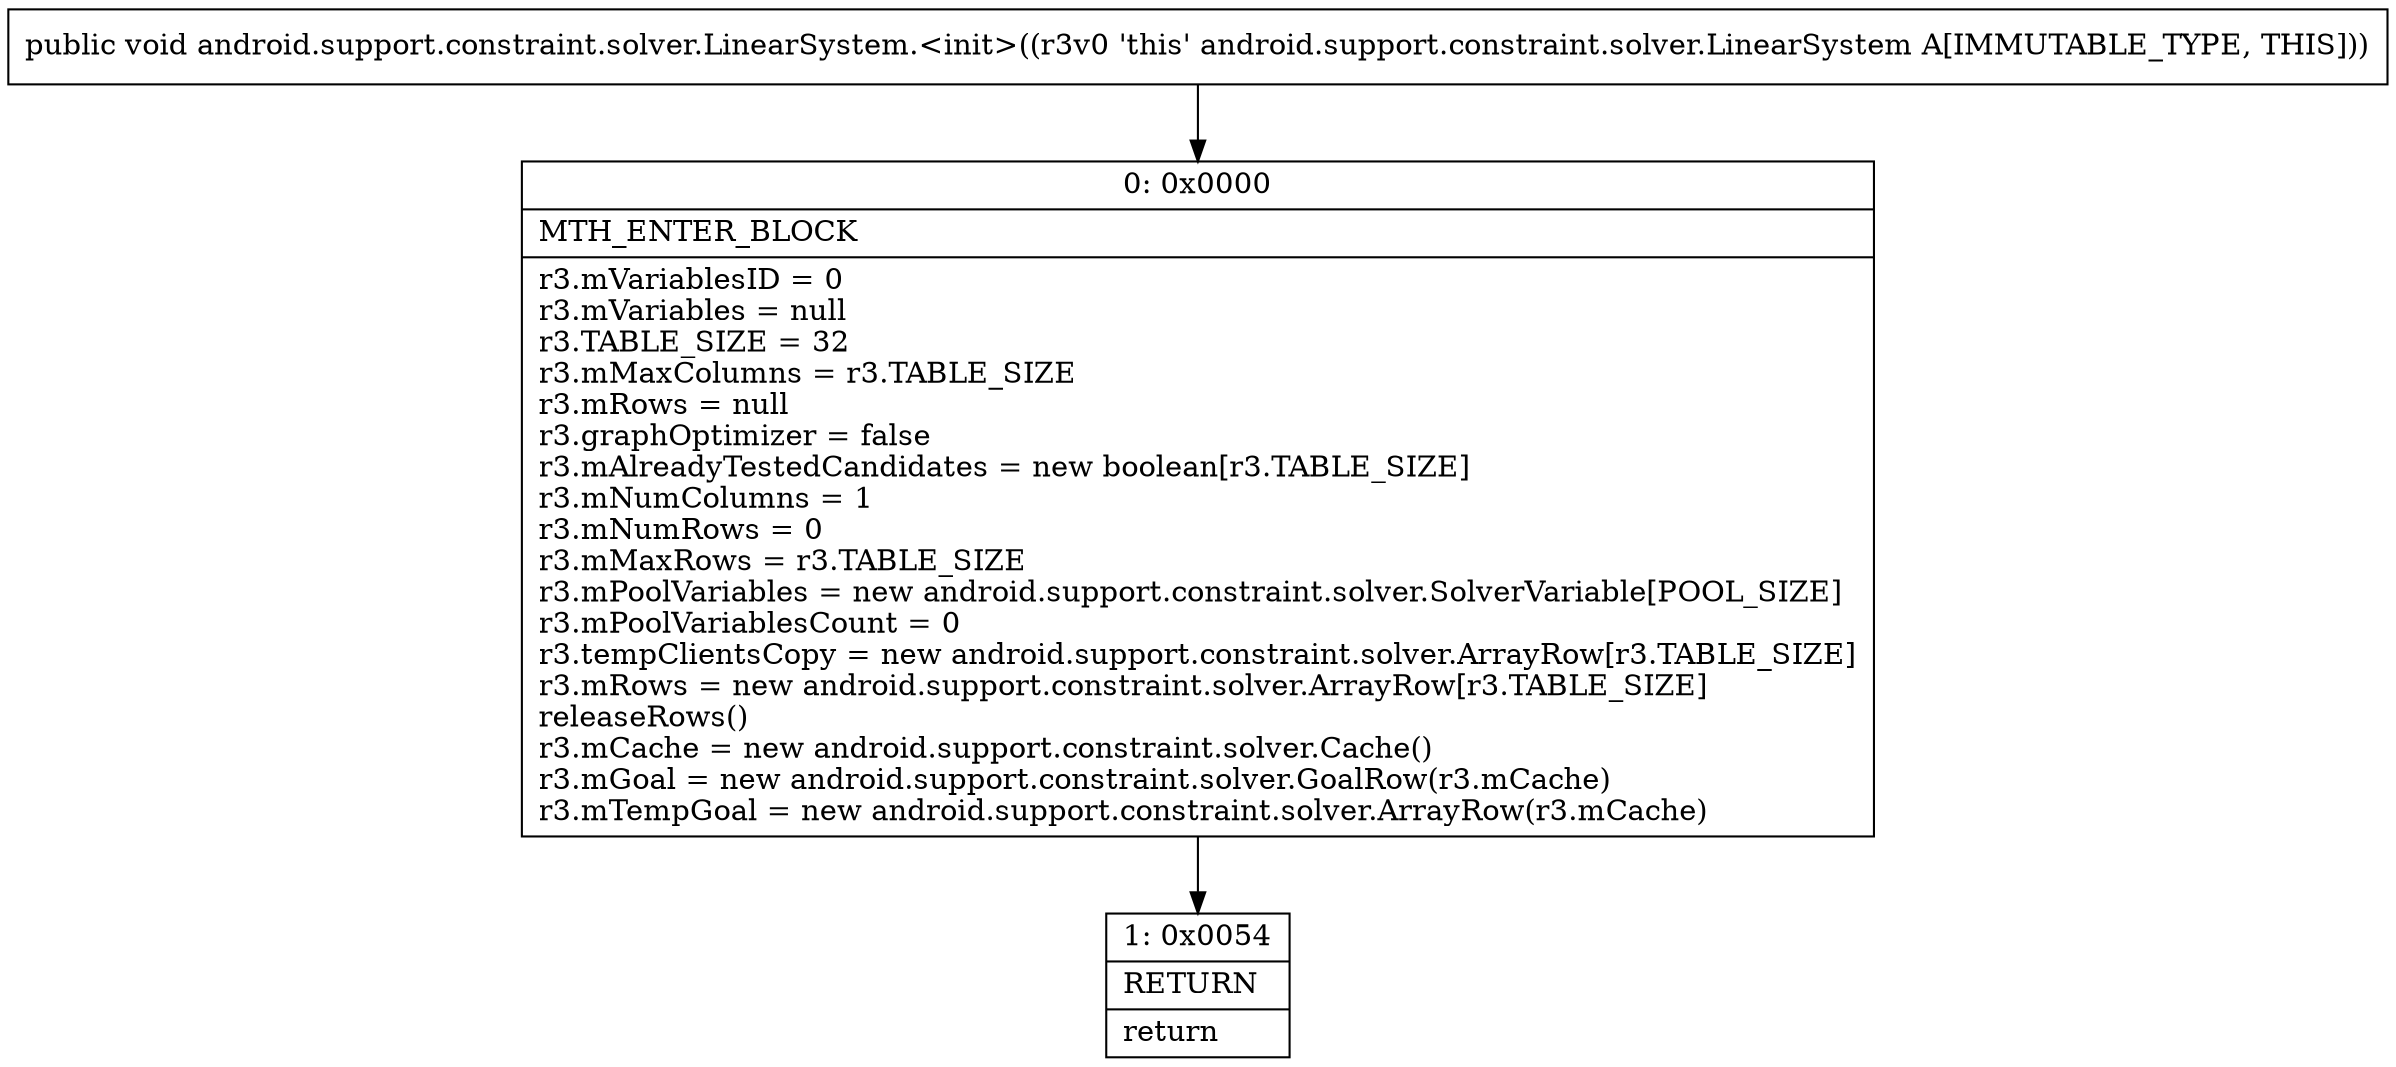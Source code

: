 digraph "CFG forandroid.support.constraint.solver.LinearSystem.\<init\>()V" {
Node_0 [shape=record,label="{0\:\ 0x0000|MTH_ENTER_BLOCK\l|r3.mVariablesID = 0\lr3.mVariables = null\lr3.TABLE_SIZE = 32\lr3.mMaxColumns = r3.TABLE_SIZE\lr3.mRows = null\lr3.graphOptimizer = false\lr3.mAlreadyTestedCandidates = new boolean[r3.TABLE_SIZE]\lr3.mNumColumns = 1\lr3.mNumRows = 0\lr3.mMaxRows = r3.TABLE_SIZE\lr3.mPoolVariables = new android.support.constraint.solver.SolverVariable[POOL_SIZE]\lr3.mPoolVariablesCount = 0\lr3.tempClientsCopy = new android.support.constraint.solver.ArrayRow[r3.TABLE_SIZE]\lr3.mRows = new android.support.constraint.solver.ArrayRow[r3.TABLE_SIZE]\lreleaseRows()\lr3.mCache = new android.support.constraint.solver.Cache()\lr3.mGoal = new android.support.constraint.solver.GoalRow(r3.mCache)\lr3.mTempGoal = new android.support.constraint.solver.ArrayRow(r3.mCache)\l}"];
Node_1 [shape=record,label="{1\:\ 0x0054|RETURN\l|return\l}"];
MethodNode[shape=record,label="{public void android.support.constraint.solver.LinearSystem.\<init\>((r3v0 'this' android.support.constraint.solver.LinearSystem A[IMMUTABLE_TYPE, THIS])) }"];
MethodNode -> Node_0;
Node_0 -> Node_1;
}

